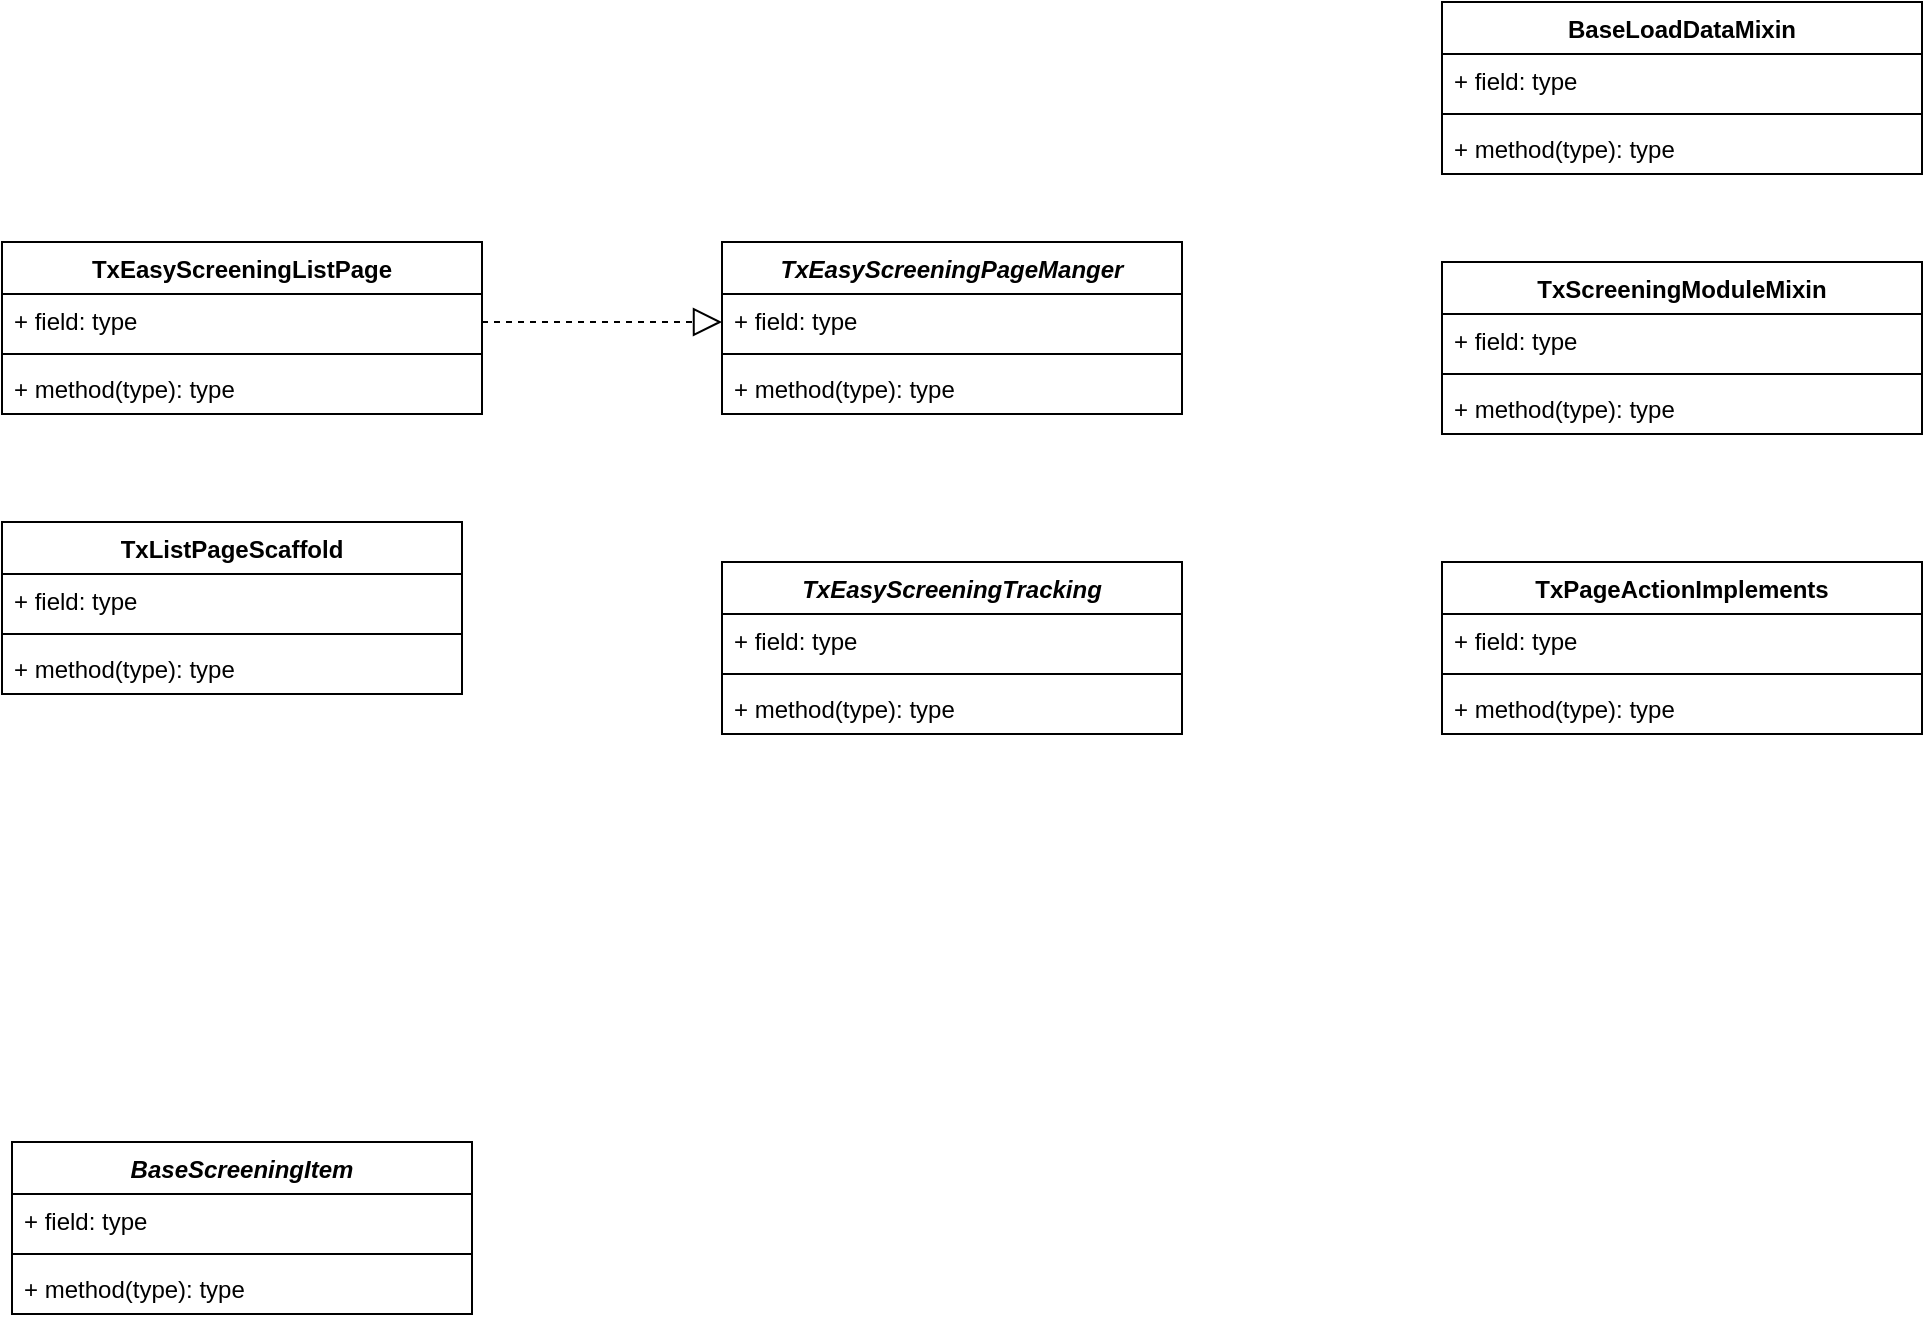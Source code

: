 <mxfile version="16.1.0" type="github">
  <diagram id="tgZUNgkG0fE2vj0XrzTg" name="第 1 页">
    <mxGraphModel dx="1313" dy="800" grid="1" gridSize="10" guides="1" tooltips="1" connect="1" arrows="1" fold="1" page="1" pageScale="1" pageWidth="3300" pageHeight="4681" math="0" shadow="0">
      <root>
        <mxCell id="0" />
        <mxCell id="1" parent="0" />
        <mxCell id="r79l5NThXxZ2iHZrWcsW-2" value="BaseLoadDataMixin&#xa;" style="swimlane;fontStyle=1;align=center;verticalAlign=top;childLayout=stackLayout;horizontal=1;startSize=26;horizontalStack=0;resizeParent=1;resizeParentMax=0;resizeLast=0;collapsible=1;marginBottom=0;shadow=0;" vertex="1" parent="1">
          <mxGeometry x="730" y="70" width="240" height="86" as="geometry" />
        </mxCell>
        <mxCell id="r79l5NThXxZ2iHZrWcsW-3" value="+ field: type" style="text;strokeColor=none;fillColor=none;align=left;verticalAlign=top;spacingLeft=4;spacingRight=4;overflow=hidden;rotatable=0;points=[[0,0.5],[1,0.5]];portConstraint=eastwest;" vertex="1" parent="r79l5NThXxZ2iHZrWcsW-2">
          <mxGeometry y="26" width="240" height="26" as="geometry" />
        </mxCell>
        <mxCell id="r79l5NThXxZ2iHZrWcsW-4" value="" style="line;strokeWidth=1;fillColor=none;align=left;verticalAlign=middle;spacingTop=-1;spacingLeft=3;spacingRight=3;rotatable=0;labelPosition=right;points=[];portConstraint=eastwest;" vertex="1" parent="r79l5NThXxZ2iHZrWcsW-2">
          <mxGeometry y="52" width="240" height="8" as="geometry" />
        </mxCell>
        <mxCell id="r79l5NThXxZ2iHZrWcsW-5" value="+ method(type): type" style="text;strokeColor=none;fillColor=none;align=left;verticalAlign=top;spacingLeft=4;spacingRight=4;overflow=hidden;rotatable=0;points=[[0,0.5],[1,0.5]];portConstraint=eastwest;" vertex="1" parent="r79l5NThXxZ2iHZrWcsW-2">
          <mxGeometry y="60" width="240" height="26" as="geometry" />
        </mxCell>
        <mxCell id="r79l5NThXxZ2iHZrWcsW-6" value="BaseScreeningItem" style="swimlane;fontStyle=3;align=center;verticalAlign=top;childLayout=stackLayout;horizontal=1;startSize=26;horizontalStack=0;resizeParent=1;resizeParentMax=0;resizeLast=0;collapsible=1;marginBottom=0;shadow=0;" vertex="1" parent="1">
          <mxGeometry x="15" y="640" width="230" height="86" as="geometry" />
        </mxCell>
        <mxCell id="r79l5NThXxZ2iHZrWcsW-7" value="+ field: type" style="text;strokeColor=none;fillColor=none;align=left;verticalAlign=top;spacingLeft=4;spacingRight=4;overflow=hidden;rotatable=0;points=[[0,0.5],[1,0.5]];portConstraint=eastwest;shadow=0;" vertex="1" parent="r79l5NThXxZ2iHZrWcsW-6">
          <mxGeometry y="26" width="230" height="26" as="geometry" />
        </mxCell>
        <mxCell id="r79l5NThXxZ2iHZrWcsW-8" value="" style="line;strokeWidth=1;fillColor=none;align=left;verticalAlign=middle;spacingTop=-1;spacingLeft=3;spacingRight=3;rotatable=0;labelPosition=right;points=[];portConstraint=eastwest;shadow=0;" vertex="1" parent="r79l5NThXxZ2iHZrWcsW-6">
          <mxGeometry y="52" width="230" height="8" as="geometry" />
        </mxCell>
        <mxCell id="r79l5NThXxZ2iHZrWcsW-9" value="+ method(type): type" style="text;strokeColor=none;fillColor=none;align=left;verticalAlign=top;spacingLeft=4;spacingRight=4;overflow=hidden;rotatable=0;points=[[0,0.5],[1,0.5]];portConstraint=eastwest;shadow=0;" vertex="1" parent="r79l5NThXxZ2iHZrWcsW-6">
          <mxGeometry y="60" width="230" height="26" as="geometry" />
        </mxCell>
        <mxCell id="r79l5NThXxZ2iHZrWcsW-10" value="TxEasyScreeningListPage" style="swimlane;fontStyle=1;align=center;verticalAlign=top;childLayout=stackLayout;horizontal=1;startSize=26;horizontalStack=0;resizeParent=1;resizeParentMax=0;resizeLast=0;collapsible=1;marginBottom=0;shadow=0;" vertex="1" parent="1">
          <mxGeometry x="10" y="190" width="240" height="86" as="geometry" />
        </mxCell>
        <mxCell id="r79l5NThXxZ2iHZrWcsW-11" value="+ field: type" style="text;strokeColor=none;fillColor=none;align=left;verticalAlign=top;spacingLeft=4;spacingRight=4;overflow=hidden;rotatable=0;points=[[0,0.5],[1,0.5]];portConstraint=eastwest;shadow=0;" vertex="1" parent="r79l5NThXxZ2iHZrWcsW-10">
          <mxGeometry y="26" width="240" height="26" as="geometry" />
        </mxCell>
        <mxCell id="r79l5NThXxZ2iHZrWcsW-12" value="" style="line;strokeWidth=1;fillColor=none;align=left;verticalAlign=middle;spacingTop=-1;spacingLeft=3;spacingRight=3;rotatable=0;labelPosition=right;points=[];portConstraint=eastwest;shadow=0;" vertex="1" parent="r79l5NThXxZ2iHZrWcsW-10">
          <mxGeometry y="52" width="240" height="8" as="geometry" />
        </mxCell>
        <mxCell id="r79l5NThXxZ2iHZrWcsW-13" value="+ method(type): type" style="text;strokeColor=none;fillColor=none;align=left;verticalAlign=top;spacingLeft=4;spacingRight=4;overflow=hidden;rotatable=0;points=[[0,0.5],[1,0.5]];portConstraint=eastwest;shadow=0;" vertex="1" parent="r79l5NThXxZ2iHZrWcsW-10">
          <mxGeometry y="60" width="240" height="26" as="geometry" />
        </mxCell>
        <mxCell id="r79l5NThXxZ2iHZrWcsW-19" value="TxEasyScreeningPageManger" style="swimlane;fontStyle=3;align=center;verticalAlign=top;childLayout=stackLayout;horizontal=1;startSize=26;horizontalStack=0;resizeParent=1;resizeParentMax=0;resizeLast=0;collapsible=1;marginBottom=0;shadow=0;" vertex="1" parent="1">
          <mxGeometry x="370" y="190" width="230" height="86" as="geometry" />
        </mxCell>
        <mxCell id="r79l5NThXxZ2iHZrWcsW-20" value="+ field: type" style="text;strokeColor=none;fillColor=none;align=left;verticalAlign=top;spacingLeft=4;spacingRight=4;overflow=hidden;rotatable=0;points=[[0,0.5],[1,0.5]];portConstraint=eastwest;shadow=0;" vertex="1" parent="r79l5NThXxZ2iHZrWcsW-19">
          <mxGeometry y="26" width="230" height="26" as="geometry" />
        </mxCell>
        <mxCell id="r79l5NThXxZ2iHZrWcsW-21" value="" style="line;strokeWidth=1;fillColor=none;align=left;verticalAlign=middle;spacingTop=-1;spacingLeft=3;spacingRight=3;rotatable=0;labelPosition=right;points=[];portConstraint=eastwest;shadow=0;" vertex="1" parent="r79l5NThXxZ2iHZrWcsW-19">
          <mxGeometry y="52" width="230" height="8" as="geometry" />
        </mxCell>
        <mxCell id="r79l5NThXxZ2iHZrWcsW-22" value="+ method(type): type" style="text;strokeColor=none;fillColor=none;align=left;verticalAlign=top;spacingLeft=4;spacingRight=4;overflow=hidden;rotatable=0;points=[[0,0.5],[1,0.5]];portConstraint=eastwest;shadow=0;" vertex="1" parent="r79l5NThXxZ2iHZrWcsW-19">
          <mxGeometry y="60" width="230" height="26" as="geometry" />
        </mxCell>
        <mxCell id="r79l5NThXxZ2iHZrWcsW-23" value="TxScreeningModuleMixin&#xa;" style="swimlane;fontStyle=1;align=center;verticalAlign=top;childLayout=stackLayout;horizontal=1;startSize=26;horizontalStack=0;resizeParent=1;resizeParentMax=0;resizeLast=0;collapsible=1;marginBottom=0;shadow=0;" vertex="1" parent="1">
          <mxGeometry x="730" y="200" width="240" height="86" as="geometry" />
        </mxCell>
        <mxCell id="r79l5NThXxZ2iHZrWcsW-24" value="+ field: type" style="text;strokeColor=none;fillColor=none;align=left;verticalAlign=top;spacingLeft=4;spacingRight=4;overflow=hidden;rotatable=0;points=[[0,0.5],[1,0.5]];portConstraint=eastwest;shadow=0;" vertex="1" parent="r79l5NThXxZ2iHZrWcsW-23">
          <mxGeometry y="26" width="240" height="26" as="geometry" />
        </mxCell>
        <mxCell id="r79l5NThXxZ2iHZrWcsW-25" value="" style="line;strokeWidth=1;fillColor=none;align=left;verticalAlign=middle;spacingTop=-1;spacingLeft=3;spacingRight=3;rotatable=0;labelPosition=right;points=[];portConstraint=eastwest;shadow=0;" vertex="1" parent="r79l5NThXxZ2iHZrWcsW-23">
          <mxGeometry y="52" width="240" height="8" as="geometry" />
        </mxCell>
        <mxCell id="r79l5NThXxZ2iHZrWcsW-26" value="+ method(type): type" style="text;strokeColor=none;fillColor=none;align=left;verticalAlign=top;spacingLeft=4;spacingRight=4;overflow=hidden;rotatable=0;points=[[0,0.5],[1,0.5]];portConstraint=eastwest;shadow=0;" vertex="1" parent="r79l5NThXxZ2iHZrWcsW-23">
          <mxGeometry y="60" width="240" height="26" as="geometry" />
        </mxCell>
        <mxCell id="r79l5NThXxZ2iHZrWcsW-27" value="TxPageActionImplements" style="swimlane;fontStyle=1;align=center;verticalAlign=top;childLayout=stackLayout;horizontal=1;startSize=26;horizontalStack=0;resizeParent=1;resizeParentMax=0;resizeLast=0;collapsible=1;marginBottom=0;shadow=0;" vertex="1" parent="1">
          <mxGeometry x="730" y="350" width="240" height="86" as="geometry" />
        </mxCell>
        <mxCell id="r79l5NThXxZ2iHZrWcsW-28" value="+ field: type" style="text;strokeColor=none;fillColor=none;align=left;verticalAlign=top;spacingLeft=4;spacingRight=4;overflow=hidden;rotatable=0;points=[[0,0.5],[1,0.5]];portConstraint=eastwest;shadow=0;" vertex="1" parent="r79l5NThXxZ2iHZrWcsW-27">
          <mxGeometry y="26" width="240" height="26" as="geometry" />
        </mxCell>
        <mxCell id="r79l5NThXxZ2iHZrWcsW-29" value="" style="line;strokeWidth=1;fillColor=none;align=left;verticalAlign=middle;spacingTop=-1;spacingLeft=3;spacingRight=3;rotatable=0;labelPosition=right;points=[];portConstraint=eastwest;shadow=0;" vertex="1" parent="r79l5NThXxZ2iHZrWcsW-27">
          <mxGeometry y="52" width="240" height="8" as="geometry" />
        </mxCell>
        <mxCell id="r79l5NThXxZ2iHZrWcsW-30" value="+ method(type): type" style="text;strokeColor=none;fillColor=none;align=left;verticalAlign=top;spacingLeft=4;spacingRight=4;overflow=hidden;rotatable=0;points=[[0,0.5],[1,0.5]];portConstraint=eastwest;shadow=0;" vertex="1" parent="r79l5NThXxZ2iHZrWcsW-27">
          <mxGeometry y="60" width="240" height="26" as="geometry" />
        </mxCell>
        <mxCell id="r79l5NThXxZ2iHZrWcsW-31" value="TxEasyScreeningTracking&#xa;" style="swimlane;fontStyle=3;align=center;verticalAlign=top;childLayout=stackLayout;horizontal=1;startSize=26;horizontalStack=0;resizeParent=1;resizeParentMax=0;resizeLast=0;collapsible=1;marginBottom=0;shadow=0;" vertex="1" parent="1">
          <mxGeometry x="370" y="350" width="230" height="86" as="geometry" />
        </mxCell>
        <mxCell id="r79l5NThXxZ2iHZrWcsW-32" value="+ field: type" style="text;strokeColor=none;fillColor=none;align=left;verticalAlign=top;spacingLeft=4;spacingRight=4;overflow=hidden;rotatable=0;points=[[0,0.5],[1,0.5]];portConstraint=eastwest;shadow=0;" vertex="1" parent="r79l5NThXxZ2iHZrWcsW-31">
          <mxGeometry y="26" width="230" height="26" as="geometry" />
        </mxCell>
        <mxCell id="r79l5NThXxZ2iHZrWcsW-33" value="" style="line;strokeWidth=1;fillColor=none;align=left;verticalAlign=middle;spacingTop=-1;spacingLeft=3;spacingRight=3;rotatable=0;labelPosition=right;points=[];portConstraint=eastwest;shadow=0;" vertex="1" parent="r79l5NThXxZ2iHZrWcsW-31">
          <mxGeometry y="52" width="230" height="8" as="geometry" />
        </mxCell>
        <mxCell id="r79l5NThXxZ2iHZrWcsW-34" value="+ method(type): type" style="text;strokeColor=none;fillColor=none;align=left;verticalAlign=top;spacingLeft=4;spacingRight=4;overflow=hidden;rotatable=0;points=[[0,0.5],[1,0.5]];portConstraint=eastwest;shadow=0;" vertex="1" parent="r79l5NThXxZ2iHZrWcsW-31">
          <mxGeometry y="60" width="230" height="26" as="geometry" />
        </mxCell>
        <mxCell id="r79l5NThXxZ2iHZrWcsW-35" value="TxListPageScaffold" style="swimlane;fontStyle=1;align=center;verticalAlign=top;childLayout=stackLayout;horizontal=1;startSize=26;horizontalStack=0;resizeParent=1;resizeParentMax=0;resizeLast=0;collapsible=1;marginBottom=0;shadow=0;" vertex="1" parent="1">
          <mxGeometry x="10" y="330" width="230" height="86" as="geometry" />
        </mxCell>
        <mxCell id="r79l5NThXxZ2iHZrWcsW-36" value="+ field: type" style="text;strokeColor=none;fillColor=none;align=left;verticalAlign=top;spacingLeft=4;spacingRight=4;overflow=hidden;rotatable=0;points=[[0,0.5],[1,0.5]];portConstraint=eastwest;shadow=0;" vertex="1" parent="r79l5NThXxZ2iHZrWcsW-35">
          <mxGeometry y="26" width="230" height="26" as="geometry" />
        </mxCell>
        <mxCell id="r79l5NThXxZ2iHZrWcsW-37" value="" style="line;strokeWidth=1;fillColor=none;align=left;verticalAlign=middle;spacingTop=-1;spacingLeft=3;spacingRight=3;rotatable=0;labelPosition=right;points=[];portConstraint=eastwest;shadow=0;" vertex="1" parent="r79l5NThXxZ2iHZrWcsW-35">
          <mxGeometry y="52" width="230" height="8" as="geometry" />
        </mxCell>
        <mxCell id="r79l5NThXxZ2iHZrWcsW-38" value="+ method(type): type" style="text;strokeColor=none;fillColor=none;align=left;verticalAlign=top;spacingLeft=4;spacingRight=4;overflow=hidden;rotatable=0;points=[[0,0.5],[1,0.5]];portConstraint=eastwest;shadow=0;" vertex="1" parent="r79l5NThXxZ2iHZrWcsW-35">
          <mxGeometry y="60" width="230" height="26" as="geometry" />
        </mxCell>
        <mxCell id="r79l5NThXxZ2iHZrWcsW-42" value="" style="endArrow=block;dashed=1;endFill=0;endSize=12;html=1;rounded=0;" edge="1" parent="1">
          <mxGeometry width="160" relative="1" as="geometry">
            <mxPoint x="250" y="230" as="sourcePoint" />
            <mxPoint x="370" y="230" as="targetPoint" />
          </mxGeometry>
        </mxCell>
      </root>
    </mxGraphModel>
  </diagram>
</mxfile>
